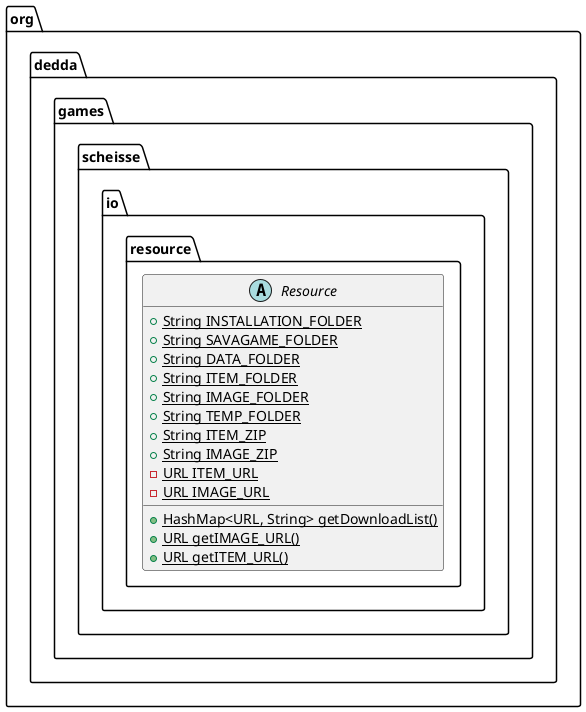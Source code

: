 @startuml
abstract class org.dedda.games.scheisse.io.resource.Resource{
    + {static} String INSTALLATION_FOLDER
    + {static} String SAVAGAME_FOLDER
    + {static} String DATA_FOLDER
    + {static} String ITEM_FOLDER
    + {static} String IMAGE_FOLDER
    + {static} String TEMP_FOLDER
    + {static} String ITEM_ZIP
    + {static} String IMAGE_ZIP
    - {static} URL ITEM_URL
    - {static} URL IMAGE_URL
    + {static} HashMap<URL, String> getDownloadList()
    + {static} URL getIMAGE_URL()
    + {static} URL getITEM_URL()
}
@enduml